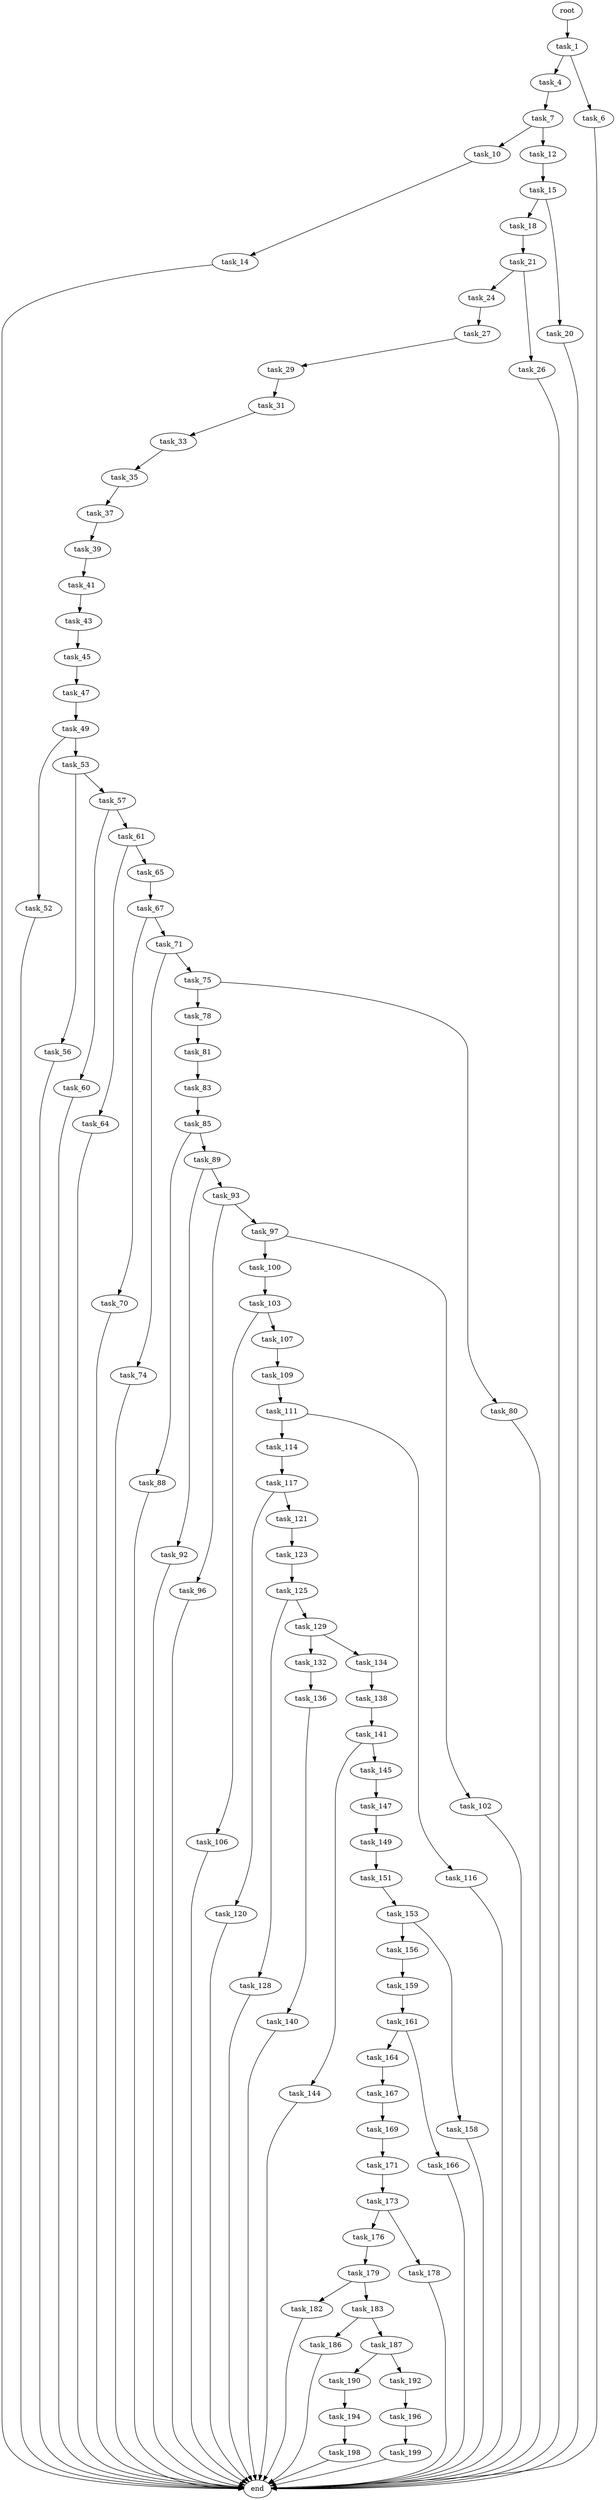 digraph G {
  root [size="0.000000"];
  task_1 [size="271902367995.000000"];
  task_4 [size="26947265124.000000"];
  task_6 [size="549755813888.000000"];
  task_7 [size="16059934126.000000"];
  end [size="0.000000"];
  task_10 [size="639870111108.000000"];
  task_12 [size="1306464627034.000000"];
  task_14 [size="134217728000.000000"];
  task_15 [size="134217728000.000000"];
  task_18 [size="134217728000.000000"];
  task_20 [size="231928233984.000000"];
  task_21 [size="8589934592.000000"];
  task_24 [size="5578583506.000000"];
  task_26 [size="753616311188.000000"];
  task_27 [size="4438593947.000000"];
  task_29 [size="21923552805.000000"];
  task_31 [size="782757789696.000000"];
  task_33 [size="458257958727.000000"];
  task_35 [size="134217728000.000000"];
  task_37 [size="639890058.000000"];
  task_39 [size="28991029248.000000"];
  task_41 [size="11097110188.000000"];
  task_43 [size="817577290452.000000"];
  task_45 [size="782757789696.000000"];
  task_47 [size="200887207692.000000"];
  task_49 [size="28991029248.000000"];
  task_52 [size="549755813888.000000"];
  task_53 [size="1610982153.000000"];
  task_56 [size="365785059167.000000"];
  task_57 [size="436500137155.000000"];
  task_60 [size="12519462346.000000"];
  task_61 [size="401636234366.000000"];
  task_64 [size="10008103395.000000"];
  task_65 [size="368293445632.000000"];
  task_67 [size="782757789696.000000"];
  task_70 [size="4595137849.000000"];
  task_71 [size="782757789696.000000"];
  task_74 [size="1606773466.000000"];
  task_75 [size="39743886090.000000"];
  task_78 [size="8884035127.000000"];
  task_80 [size="1207919948.000000"];
  task_81 [size="8554657914.000000"];
  task_83 [size="182849083707.000000"];
  task_85 [size="68719476736.000000"];
  task_88 [size="7650888235.000000"];
  task_89 [size="753097671976.000000"];
  task_92 [size="1477254741.000000"];
  task_93 [size="1103787228786.000000"];
  task_96 [size="134217728000.000000"];
  task_97 [size="43429139163.000000"];
  task_100 [size="49899825319.000000"];
  task_102 [size="20138664171.000000"];
  task_103 [size="13855547099.000000"];
  task_106 [size="134217728000.000000"];
  task_107 [size="1362769579362.000000"];
  task_109 [size="1544938670.000000"];
  task_111 [size="40362331872.000000"];
  task_114 [size="4003705378.000000"];
  task_116 [size="549755813888.000000"];
  task_117 [size="7223721705.000000"];
  task_120 [size="1320999126.000000"];
  task_121 [size="41006034806.000000"];
  task_123 [size="368293445632.000000"];
  task_125 [size="6260981116.000000"];
  task_128 [size="1116589460718.000000"];
  task_129 [size="543205684671.000000"];
  task_132 [size="382823833866.000000"];
  task_134 [size="68719476736.000000"];
  task_136 [size="2818741831.000000"];
  task_138 [size="15633646628.000000"];
  task_140 [size="844490848.000000"];
  task_141 [size="134217728000.000000"];
  task_144 [size="9662647997.000000"];
  task_145 [size="25332286116.000000"];
  task_147 [size="13181866723.000000"];
  task_149 [size="885913190636.000000"];
  task_151 [size="368293445632.000000"];
  task_153 [size="34025055530.000000"];
  task_156 [size="368293445632.000000"];
  task_158 [size="134217728000.000000"];
  task_159 [size="418498169378.000000"];
  task_161 [size="481004056299.000000"];
  task_164 [size="5236358707.000000"];
  task_166 [size="457586828004.000000"];
  task_167 [size="8589934592.000000"];
  task_169 [size="649400964316.000000"];
  task_171 [size="54958455744.000000"];
  task_173 [size="231928233984.000000"];
  task_176 [size="3524434429.000000"];
  task_178 [size="14248430967.000000"];
  task_179 [size="5247230738.000000"];
  task_182 [size="587443926566.000000"];
  task_183 [size="231928233984.000000"];
  task_186 [size="13535225470.000000"];
  task_187 [size="5394115178.000000"];
  task_190 [size="68719476736.000000"];
  task_192 [size="1991974934.000000"];
  task_194 [size="1776320119.000000"];
  task_196 [size="8589934592.000000"];
  task_198 [size="19395693322.000000"];
  task_199 [size="180089364881.000000"];

  root -> task_1 [size="1.000000"];
  task_1 -> task_4 [size="301989888.000000"];
  task_1 -> task_6 [size="301989888.000000"];
  task_4 -> task_7 [size="134217728.000000"];
  task_6 -> end [size="1.000000"];
  task_7 -> task_10 [size="33554432.000000"];
  task_7 -> task_12 [size="33554432.000000"];
  task_10 -> task_14 [size="679477248.000000"];
  task_12 -> task_15 [size="838860800.000000"];
  task_14 -> end [size="1.000000"];
  task_15 -> task_18 [size="209715200.000000"];
  task_15 -> task_20 [size="209715200.000000"];
  task_18 -> task_21 [size="209715200.000000"];
  task_20 -> end [size="1.000000"];
  task_21 -> task_24 [size="33554432.000000"];
  task_21 -> task_26 [size="33554432.000000"];
  task_24 -> task_27 [size="301989888.000000"];
  task_26 -> end [size="1.000000"];
  task_27 -> task_29 [size="411041792.000000"];
  task_29 -> task_31 [size="411041792.000000"];
  task_31 -> task_33 [size="679477248.000000"];
  task_33 -> task_35 [size="838860800.000000"];
  task_35 -> task_37 [size="209715200.000000"];
  task_37 -> task_39 [size="75497472.000000"];
  task_39 -> task_41 [size="75497472.000000"];
  task_41 -> task_43 [size="301989888.000000"];
  task_43 -> task_45 [size="536870912.000000"];
  task_45 -> task_47 [size="679477248.000000"];
  task_47 -> task_49 [size="134217728.000000"];
  task_49 -> task_52 [size="75497472.000000"];
  task_49 -> task_53 [size="75497472.000000"];
  task_52 -> end [size="1.000000"];
  task_53 -> task_56 [size="75497472.000000"];
  task_53 -> task_57 [size="75497472.000000"];
  task_56 -> end [size="1.000000"];
  task_57 -> task_60 [size="411041792.000000"];
  task_57 -> task_61 [size="411041792.000000"];
  task_60 -> end [size="1.000000"];
  task_61 -> task_64 [size="411041792.000000"];
  task_61 -> task_65 [size="411041792.000000"];
  task_64 -> end [size="1.000000"];
  task_65 -> task_67 [size="411041792.000000"];
  task_67 -> task_70 [size="679477248.000000"];
  task_67 -> task_71 [size="679477248.000000"];
  task_70 -> end [size="1.000000"];
  task_71 -> task_74 [size="679477248.000000"];
  task_71 -> task_75 [size="679477248.000000"];
  task_74 -> end [size="1.000000"];
  task_75 -> task_78 [size="75497472.000000"];
  task_75 -> task_80 [size="75497472.000000"];
  task_78 -> task_81 [size="33554432.000000"];
  task_80 -> end [size="1.000000"];
  task_81 -> task_83 [size="209715200.000000"];
  task_83 -> task_85 [size="838860800.000000"];
  task_85 -> task_88 [size="134217728.000000"];
  task_85 -> task_89 [size="134217728.000000"];
  task_88 -> end [size="1.000000"];
  task_89 -> task_92 [size="536870912.000000"];
  task_89 -> task_93 [size="536870912.000000"];
  task_92 -> end [size="1.000000"];
  task_93 -> task_96 [size="679477248.000000"];
  task_93 -> task_97 [size="679477248.000000"];
  task_96 -> end [size="1.000000"];
  task_97 -> task_100 [size="33554432.000000"];
  task_97 -> task_102 [size="33554432.000000"];
  task_100 -> task_103 [size="75497472.000000"];
  task_102 -> end [size="1.000000"];
  task_103 -> task_106 [size="301989888.000000"];
  task_103 -> task_107 [size="301989888.000000"];
  task_106 -> end [size="1.000000"];
  task_107 -> task_109 [size="838860800.000000"];
  task_109 -> task_111 [size="33554432.000000"];
  task_111 -> task_114 [size="838860800.000000"];
  task_111 -> task_116 [size="838860800.000000"];
  task_114 -> task_117 [size="75497472.000000"];
  task_116 -> end [size="1.000000"];
  task_117 -> task_120 [size="301989888.000000"];
  task_117 -> task_121 [size="301989888.000000"];
  task_120 -> end [size="1.000000"];
  task_121 -> task_123 [size="679477248.000000"];
  task_123 -> task_125 [size="411041792.000000"];
  task_125 -> task_128 [size="411041792.000000"];
  task_125 -> task_129 [size="411041792.000000"];
  task_128 -> end [size="1.000000"];
  task_129 -> task_132 [size="838860800.000000"];
  task_129 -> task_134 [size="838860800.000000"];
  task_132 -> task_136 [size="838860800.000000"];
  task_134 -> task_138 [size="134217728.000000"];
  task_136 -> task_140 [size="75497472.000000"];
  task_138 -> task_141 [size="679477248.000000"];
  task_140 -> end [size="1.000000"];
  task_141 -> task_144 [size="209715200.000000"];
  task_141 -> task_145 [size="209715200.000000"];
  task_144 -> end [size="1.000000"];
  task_145 -> task_147 [size="679477248.000000"];
  task_147 -> task_149 [size="33554432.000000"];
  task_149 -> task_151 [size="838860800.000000"];
  task_151 -> task_153 [size="411041792.000000"];
  task_153 -> task_156 [size="536870912.000000"];
  task_153 -> task_158 [size="536870912.000000"];
  task_156 -> task_159 [size="411041792.000000"];
  task_158 -> end [size="1.000000"];
  task_159 -> task_161 [size="301989888.000000"];
  task_161 -> task_164 [size="411041792.000000"];
  task_161 -> task_166 [size="411041792.000000"];
  task_164 -> task_167 [size="411041792.000000"];
  task_166 -> end [size="1.000000"];
  task_167 -> task_169 [size="33554432.000000"];
  task_169 -> task_171 [size="536870912.000000"];
  task_171 -> task_173 [size="134217728.000000"];
  task_173 -> task_176 [size="301989888.000000"];
  task_173 -> task_178 [size="301989888.000000"];
  task_176 -> task_179 [size="75497472.000000"];
  task_178 -> end [size="1.000000"];
  task_179 -> task_182 [size="134217728.000000"];
  task_179 -> task_183 [size="134217728.000000"];
  task_182 -> end [size="1.000000"];
  task_183 -> task_186 [size="301989888.000000"];
  task_183 -> task_187 [size="301989888.000000"];
  task_186 -> end [size="1.000000"];
  task_187 -> task_190 [size="536870912.000000"];
  task_187 -> task_192 [size="536870912.000000"];
  task_190 -> task_194 [size="134217728.000000"];
  task_192 -> task_196 [size="134217728.000000"];
  task_194 -> task_198 [size="33554432.000000"];
  task_196 -> task_199 [size="33554432.000000"];
  task_198 -> end [size="1.000000"];
  task_199 -> end [size="1.000000"];
}
